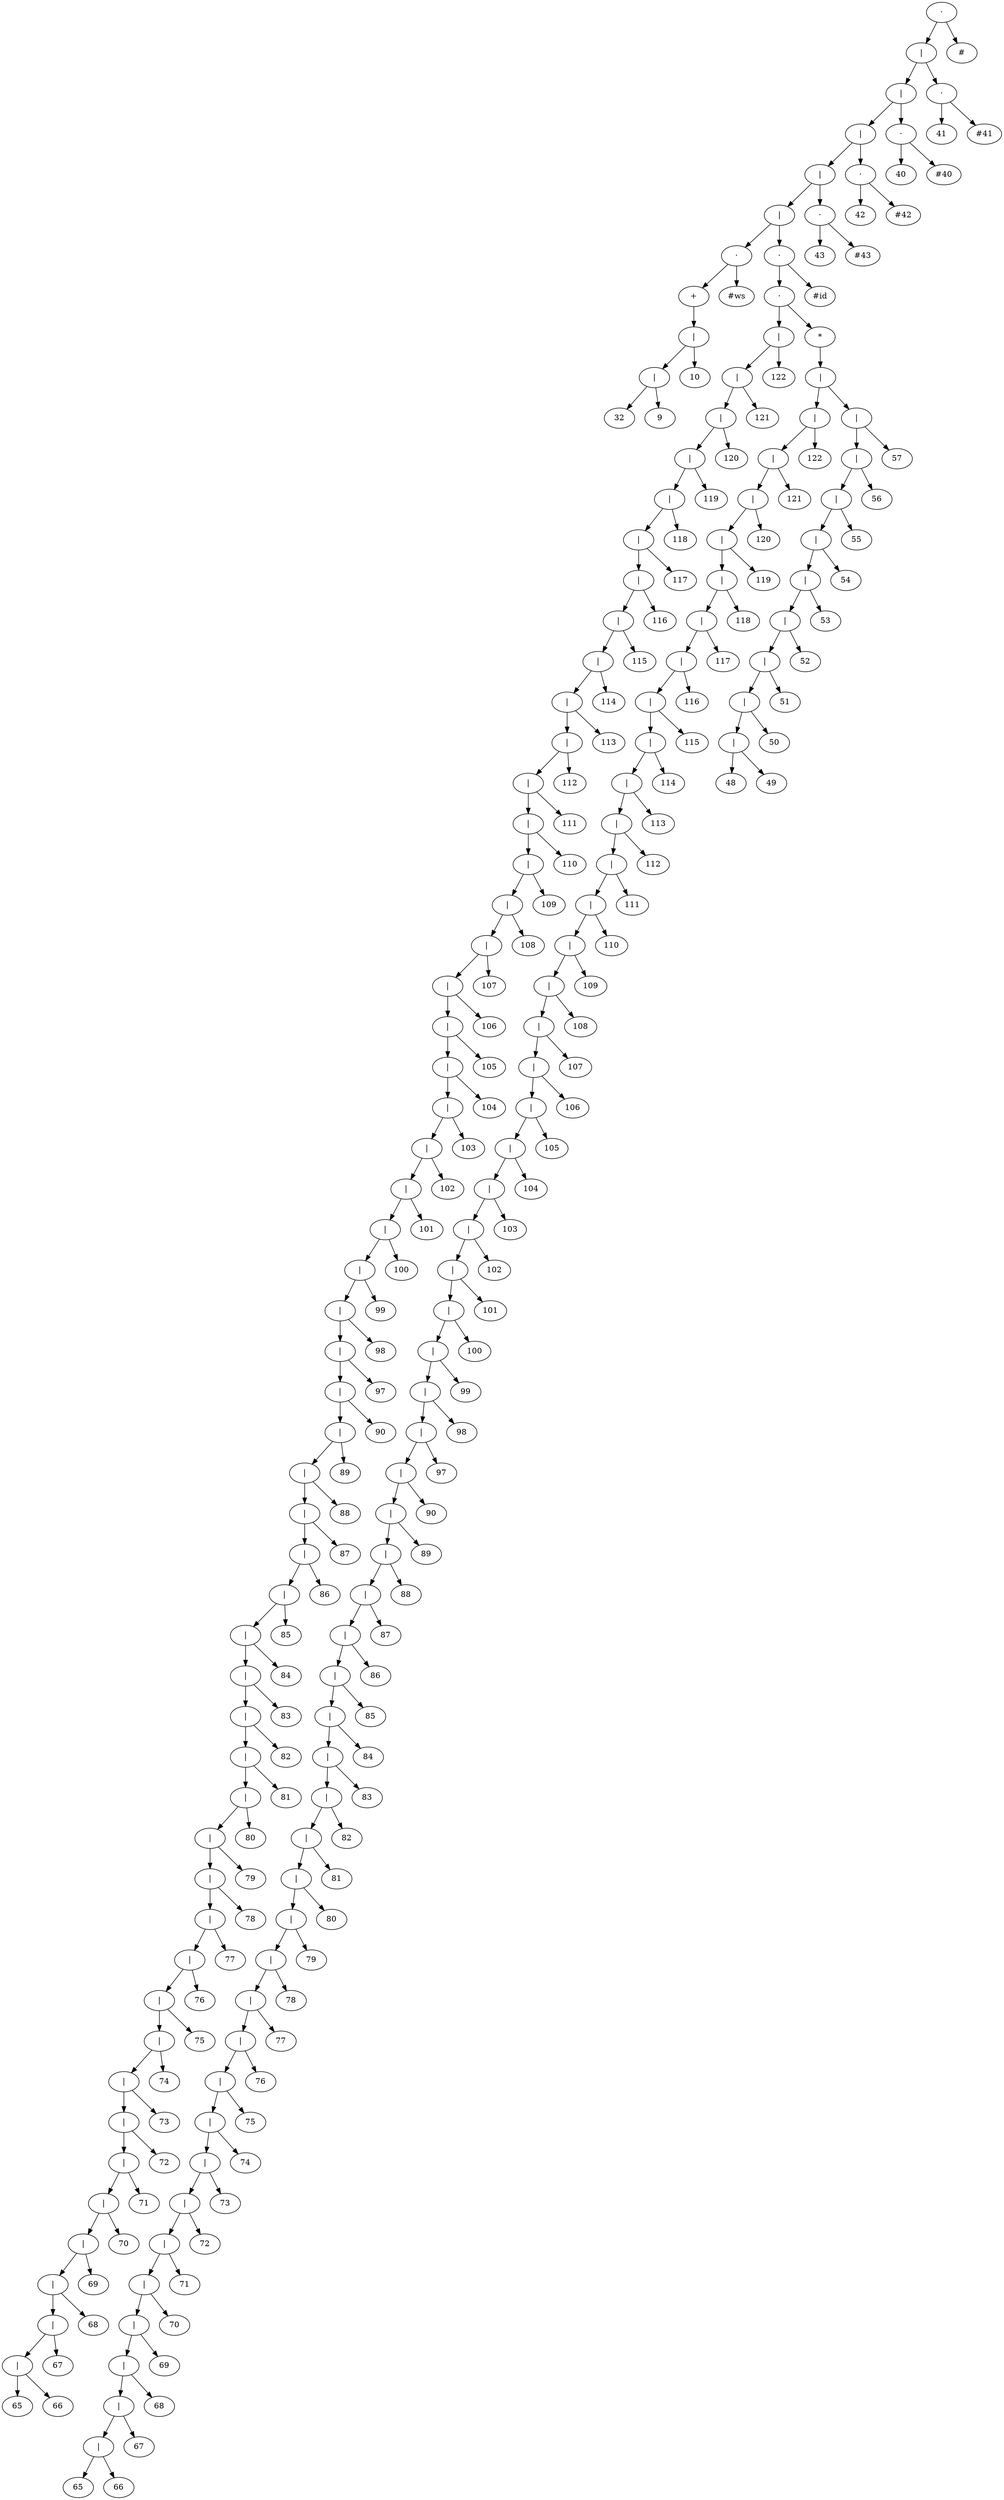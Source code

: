 digraph "Arbol Sintatico" {
n256 [label="·"];
n256 -> n254;
n254 [label="|"];
n254 -> n250;
n250 [label="|"];
n250 -> n246;
n246 [label="|"];
n246 -> n242;
n242 [label="|"];
n242 -> n238;
n238 [label="|"];
n238 -> n7;
n7 [label="·"];
n7 -> n5;
n5 [label="+"];
n5 -> n4;
n4 [label="|"];
n4 -> n2;
n2 [label="|"];
n2 -> n0;
n0 [label="32"];
n2 -> n1;
n1 [label="9"];
n4 -> n3;
n3 [label="10"];
n7 -> n6;
n6 [label="#ws"];
n238 -> n237;
n237 [label="·"];
n237 -> n235;
n235 [label="·"];
n235 -> n110;
n110 [label="|"];
n110 -> n108;
n108 [label="|"];
n108 -> n106;
n106 [label="|"];
n106 -> n104;
n104 [label="|"];
n104 -> n102;
n102 [label="|"];
n102 -> n100;
n100 [label="|"];
n100 -> n98;
n98 [label="|"];
n98 -> n96;
n96 [label="|"];
n96 -> n94;
n94 [label="|"];
n94 -> n92;
n92 [label="|"];
n92 -> n90;
n90 [label="|"];
n90 -> n88;
n88 [label="|"];
n88 -> n86;
n86 [label="|"];
n86 -> n84;
n84 [label="|"];
n84 -> n82;
n82 [label="|"];
n82 -> n80;
n80 [label="|"];
n80 -> n78;
n78 [label="|"];
n78 -> n76;
n76 [label="|"];
n76 -> n74;
n74 [label="|"];
n74 -> n72;
n72 [label="|"];
n72 -> n70;
n70 [label="|"];
n70 -> n68;
n68 [label="|"];
n68 -> n66;
n66 [label="|"];
n66 -> n64;
n64 [label="|"];
n64 -> n62;
n62 [label="|"];
n62 -> n60;
n60 [label="|"];
n60 -> n58;
n58 [label="|"];
n58 -> n56;
n56 [label="|"];
n56 -> n54;
n54 [label="|"];
n54 -> n52;
n52 [label="|"];
n52 -> n50;
n50 [label="|"];
n50 -> n48;
n48 [label="|"];
n48 -> n46;
n46 [label="|"];
n46 -> n44;
n44 [label="|"];
n44 -> n42;
n42 [label="|"];
n42 -> n40;
n40 [label="|"];
n40 -> n38;
n38 [label="|"];
n38 -> n36;
n36 [label="|"];
n36 -> n34;
n34 [label="|"];
n34 -> n32;
n32 [label="|"];
n32 -> n30;
n30 [label="|"];
n30 -> n28;
n28 [label="|"];
n28 -> n26;
n26 [label="|"];
n26 -> n24;
n24 [label="|"];
n24 -> n22;
n22 [label="|"];
n22 -> n20;
n20 [label="|"];
n20 -> n18;
n18 [label="|"];
n18 -> n16;
n16 [label="|"];
n16 -> n14;
n14 [label="|"];
n14 -> n12;
n12 [label="|"];
n12 -> n10;
n10 [label="|"];
n10 -> n8;
n8 [label="65"];
n10 -> n9;
n9 [label="66"];
n12 -> n11;
n11 [label="67"];
n14 -> n13;
n13 [label="68"];
n16 -> n15;
n15 [label="69"];
n18 -> n17;
n17 [label="70"];
n20 -> n19;
n19 [label="71"];
n22 -> n21;
n21 [label="72"];
n24 -> n23;
n23 [label="73"];
n26 -> n25;
n25 [label="74"];
n28 -> n27;
n27 [label="75"];
n30 -> n29;
n29 [label="76"];
n32 -> n31;
n31 [label="77"];
n34 -> n33;
n33 [label="78"];
n36 -> n35;
n35 [label="79"];
n38 -> n37;
n37 [label="80"];
n40 -> n39;
n39 [label="81"];
n42 -> n41;
n41 [label="82"];
n44 -> n43;
n43 [label="83"];
n46 -> n45;
n45 [label="84"];
n48 -> n47;
n47 [label="85"];
n50 -> n49;
n49 [label="86"];
n52 -> n51;
n51 [label="87"];
n54 -> n53;
n53 [label="88"];
n56 -> n55;
n55 [label="89"];
n58 -> n57;
n57 [label="90"];
n60 -> n59;
n59 [label="97"];
n62 -> n61;
n61 [label="98"];
n64 -> n63;
n63 [label="99"];
n66 -> n65;
n65 [label="100"];
n68 -> n67;
n67 [label="101"];
n70 -> n69;
n69 [label="102"];
n72 -> n71;
n71 [label="103"];
n74 -> n73;
n73 [label="104"];
n76 -> n75;
n75 [label="105"];
n78 -> n77;
n77 [label="106"];
n80 -> n79;
n79 [label="107"];
n82 -> n81;
n81 [label="108"];
n84 -> n83;
n83 [label="109"];
n86 -> n85;
n85 [label="110"];
n88 -> n87;
n87 [label="111"];
n90 -> n89;
n89 [label="112"];
n92 -> n91;
n91 [label="113"];
n94 -> n93;
n93 [label="114"];
n96 -> n95;
n95 [label="115"];
n98 -> n97;
n97 [label="116"];
n100 -> n99;
n99 [label="117"];
n102 -> n101;
n101 [label="118"];
n104 -> n103;
n103 [label="119"];
n106 -> n105;
n105 [label="120"];
n108 -> n107;
n107 [label="121"];
n110 -> n109;
n109 [label="122"];
n235 -> n234;
n234 [label="*"];
n234 -> n233;
n233 [label="|"];
n233 -> n213;
n213 [label="|"];
n213 -> n211;
n211 [label="|"];
n211 -> n209;
n209 [label="|"];
n209 -> n207;
n207 [label="|"];
n207 -> n205;
n205 [label="|"];
n205 -> n203;
n203 [label="|"];
n203 -> n201;
n201 [label="|"];
n201 -> n199;
n199 [label="|"];
n199 -> n197;
n197 [label="|"];
n197 -> n195;
n195 [label="|"];
n195 -> n193;
n193 [label="|"];
n193 -> n191;
n191 [label="|"];
n191 -> n189;
n189 [label="|"];
n189 -> n187;
n187 [label="|"];
n187 -> n185;
n185 [label="|"];
n185 -> n183;
n183 [label="|"];
n183 -> n181;
n181 [label="|"];
n181 -> n179;
n179 [label="|"];
n179 -> n177;
n177 [label="|"];
n177 -> n175;
n175 [label="|"];
n175 -> n173;
n173 [label="|"];
n173 -> n171;
n171 [label="|"];
n171 -> n169;
n169 [label="|"];
n169 -> n167;
n167 [label="|"];
n167 -> n165;
n165 [label="|"];
n165 -> n163;
n163 [label="|"];
n163 -> n161;
n161 [label="|"];
n161 -> n159;
n159 [label="|"];
n159 -> n157;
n157 [label="|"];
n157 -> n155;
n155 [label="|"];
n155 -> n153;
n153 [label="|"];
n153 -> n151;
n151 [label="|"];
n151 -> n149;
n149 [label="|"];
n149 -> n147;
n147 [label="|"];
n147 -> n145;
n145 [label="|"];
n145 -> n143;
n143 [label="|"];
n143 -> n141;
n141 [label="|"];
n141 -> n139;
n139 [label="|"];
n139 -> n137;
n137 [label="|"];
n137 -> n135;
n135 [label="|"];
n135 -> n133;
n133 [label="|"];
n133 -> n131;
n131 [label="|"];
n131 -> n129;
n129 [label="|"];
n129 -> n127;
n127 [label="|"];
n127 -> n125;
n125 [label="|"];
n125 -> n123;
n123 [label="|"];
n123 -> n121;
n121 [label="|"];
n121 -> n119;
n119 [label="|"];
n119 -> n117;
n117 [label="|"];
n117 -> n115;
n115 [label="|"];
n115 -> n113;
n113 [label="|"];
n113 -> n111;
n111 [label="65"];
n113 -> n112;
n112 [label="66"];
n115 -> n114;
n114 [label="67"];
n117 -> n116;
n116 [label="68"];
n119 -> n118;
n118 [label="69"];
n121 -> n120;
n120 [label="70"];
n123 -> n122;
n122 [label="71"];
n125 -> n124;
n124 [label="72"];
n127 -> n126;
n126 [label="73"];
n129 -> n128;
n128 [label="74"];
n131 -> n130;
n130 [label="75"];
n133 -> n132;
n132 [label="76"];
n135 -> n134;
n134 [label="77"];
n137 -> n136;
n136 [label="78"];
n139 -> n138;
n138 [label="79"];
n141 -> n140;
n140 [label="80"];
n143 -> n142;
n142 [label="81"];
n145 -> n144;
n144 [label="82"];
n147 -> n146;
n146 [label="83"];
n149 -> n148;
n148 [label="84"];
n151 -> n150;
n150 [label="85"];
n153 -> n152;
n152 [label="86"];
n155 -> n154;
n154 [label="87"];
n157 -> n156;
n156 [label="88"];
n159 -> n158;
n158 [label="89"];
n161 -> n160;
n160 [label="90"];
n163 -> n162;
n162 [label="97"];
n165 -> n164;
n164 [label="98"];
n167 -> n166;
n166 [label="99"];
n169 -> n168;
n168 [label="100"];
n171 -> n170;
n170 [label="101"];
n173 -> n172;
n172 [label="102"];
n175 -> n174;
n174 [label="103"];
n177 -> n176;
n176 [label="104"];
n179 -> n178;
n178 [label="105"];
n181 -> n180;
n180 [label="106"];
n183 -> n182;
n182 [label="107"];
n185 -> n184;
n184 [label="108"];
n187 -> n186;
n186 [label="109"];
n189 -> n188;
n188 [label="110"];
n191 -> n190;
n190 [label="111"];
n193 -> n192;
n192 [label="112"];
n195 -> n194;
n194 [label="113"];
n197 -> n196;
n196 [label="114"];
n199 -> n198;
n198 [label="115"];
n201 -> n200;
n200 [label="116"];
n203 -> n202;
n202 [label="117"];
n205 -> n204;
n204 [label="118"];
n207 -> n206;
n206 [label="119"];
n209 -> n208;
n208 [label="120"];
n211 -> n210;
n210 [label="121"];
n213 -> n212;
n212 [label="122"];
n233 -> n232;
n232 [label="|"];
n232 -> n230;
n230 [label="|"];
n230 -> n228;
n228 [label="|"];
n228 -> n226;
n226 [label="|"];
n226 -> n224;
n224 [label="|"];
n224 -> n222;
n222 [label="|"];
n222 -> n220;
n220 [label="|"];
n220 -> n218;
n218 [label="|"];
n218 -> n216;
n216 [label="|"];
n216 -> n214;
n214 [label="48"];
n216 -> n215;
n215 [label="49"];
n218 -> n217;
n217 [label="50"];
n220 -> n219;
n219 [label="51"];
n222 -> n221;
n221 [label="52"];
n224 -> n223;
n223 [label="53"];
n226 -> n225;
n225 [label="54"];
n228 -> n227;
n227 [label="55"];
n230 -> n229;
n229 [label="56"];
n232 -> n231;
n231 [label="57"];
n237 -> n236;
n236 [label="#id"];
n242 -> n241;
n241 [label="·"];
n241 -> n239;
n239 [label="43"];
n241 -> n240;
n240 [label="#43"];
n246 -> n245;
n245 [label="·"];
n245 -> n243;
n243 [label="42"];
n245 -> n244;
n244 [label="#42"];
n250 -> n249;
n249 [label="·"];
n249 -> n247;
n247 [label="40"];
n249 -> n248;
n248 [label="#40"];
n254 -> n253;
n253 [label="·"];
n253 -> n251;
n251 [label="41"];
n253 -> n252;
n252 [label="#41"];
n256 -> n255;
n255 [label="#"];

}